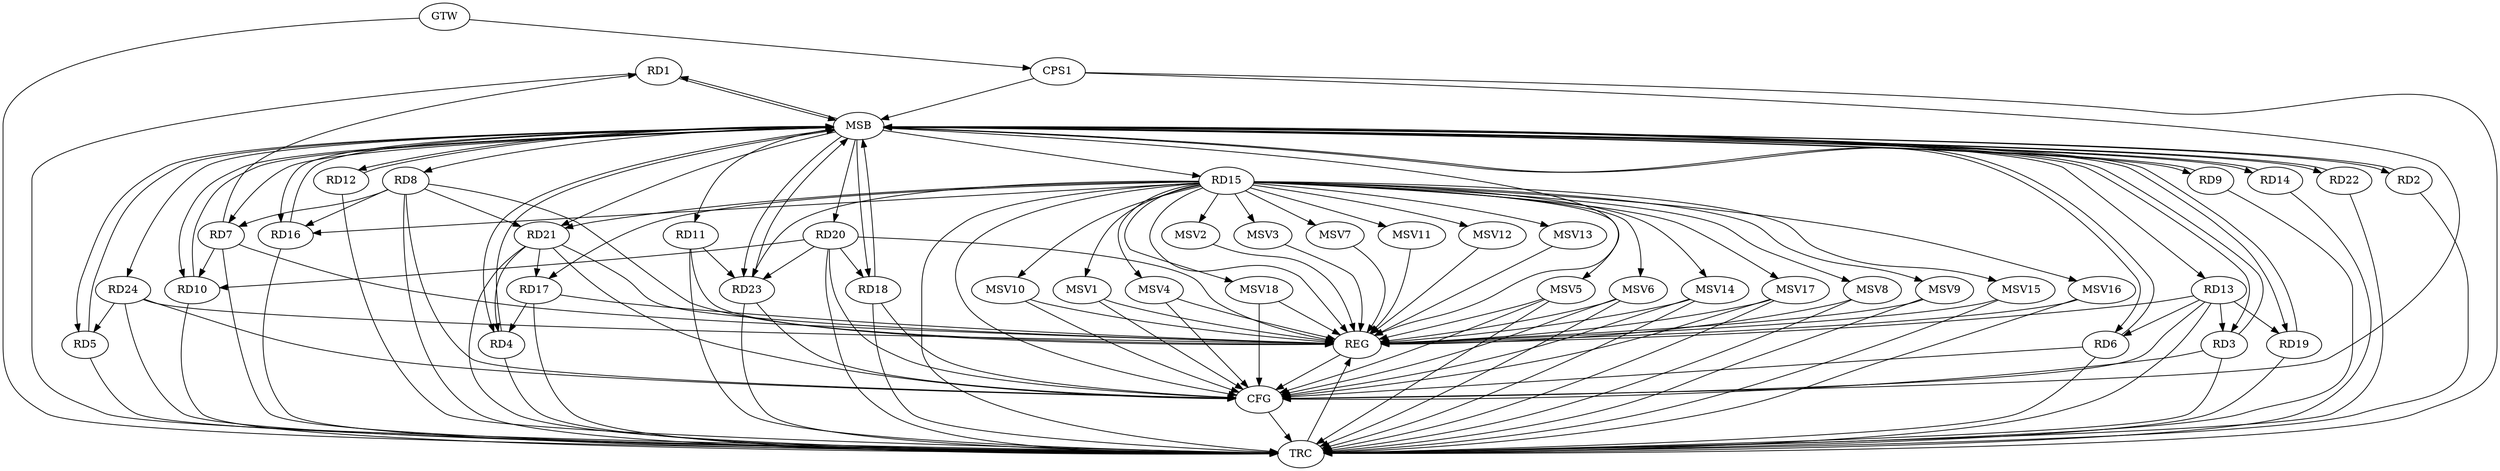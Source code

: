 strict digraph G {
  RD1 [ label="RD1" ];
  RD2 [ label="RD2" ];
  RD3 [ label="RD3" ];
  RD4 [ label="RD4" ];
  RD5 [ label="RD5" ];
  RD6 [ label="RD6" ];
  RD7 [ label="RD7" ];
  RD8 [ label="RD8" ];
  RD9 [ label="RD9" ];
  RD10 [ label="RD10" ];
  RD11 [ label="RD11" ];
  RD12 [ label="RD12" ];
  RD13 [ label="RD13" ];
  RD14 [ label="RD14" ];
  RD15 [ label="RD15" ];
  RD16 [ label="RD16" ];
  RD17 [ label="RD17" ];
  RD18 [ label="RD18" ];
  RD19 [ label="RD19" ];
  RD20 [ label="RD20" ];
  RD21 [ label="RD21" ];
  RD22 [ label="RD22" ];
  RD23 [ label="RD23" ];
  RD24 [ label="RD24" ];
  CPS1 [ label="CPS1" ];
  GTW [ label="GTW" ];
  REG [ label="REG" ];
  MSB [ label="MSB" ];
  CFG [ label="CFG" ];
  TRC [ label="TRC" ];
  MSV1 [ label="MSV1" ];
  MSV2 [ label="MSV2" ];
  MSV3 [ label="MSV3" ];
  MSV4 [ label="MSV4" ];
  MSV5 [ label="MSV5" ];
  MSV6 [ label="MSV6" ];
  MSV7 [ label="MSV7" ];
  MSV8 [ label="MSV8" ];
  MSV9 [ label="MSV9" ];
  MSV10 [ label="MSV10" ];
  MSV11 [ label="MSV11" ];
  MSV12 [ label="MSV12" ];
  MSV13 [ label="MSV13" ];
  MSV14 [ label="MSV14" ];
  MSV15 [ label="MSV15" ];
  MSV16 [ label="MSV16" ];
  MSV17 [ label="MSV17" ];
  MSV18 [ label="MSV18" ];
  RD7 -> RD1;
  RD13 -> RD3;
  RD17 -> RD4;
  RD21 -> RD4;
  RD24 -> RD5;
  RD13 -> RD6;
  RD8 -> RD7;
  RD7 -> RD10;
  RD8 -> RD16;
  RD8 -> RD21;
  RD20 -> RD10;
  RD11 -> RD23;
  RD13 -> RD19;
  RD15 -> RD16;
  RD15 -> RD17;
  RD15 -> RD21;
  RD15 -> RD23;
  RD21 -> RD17;
  RD20 -> RD18;
  RD20 -> RD23;
  GTW -> CPS1;
  RD7 -> REG;
  RD8 -> REG;
  RD11 -> REG;
  RD13 -> REG;
  RD15 -> REG;
  RD17 -> REG;
  RD20 -> REG;
  RD21 -> REG;
  RD24 -> REG;
  RD1 -> MSB;
  MSB -> RD5;
  MSB -> RD14;
  MSB -> RD16;
  MSB -> REG;
  RD2 -> MSB;
  MSB -> RD24;
  RD3 -> MSB;
  MSB -> RD6;
  MSB -> RD7;
  MSB -> RD10;
  MSB -> RD13;
  MSB -> RD15;
  RD4 -> MSB;
  MSB -> RD11;
  MSB -> RD22;
  RD5 -> MSB;
  RD6 -> MSB;
  RD9 -> MSB;
  MSB -> RD8;
  MSB -> RD12;
  MSB -> RD20;
  RD10 -> MSB;
  MSB -> RD2;
  MSB -> RD4;
  RD12 -> MSB;
  MSB -> RD9;
  RD14 -> MSB;
  MSB -> RD21;
  RD16 -> MSB;
  MSB -> RD18;
  RD18 -> MSB;
  MSB -> RD1;
  RD19 -> MSB;
  RD22 -> MSB;
  MSB -> RD23;
  RD23 -> MSB;
  MSB -> RD19;
  CPS1 -> MSB;
  MSB -> RD3;
  RD20 -> CFG;
  RD15 -> CFG;
  RD21 -> CFG;
  RD23 -> CFG;
  RD8 -> CFG;
  RD3 -> CFG;
  RD6 -> CFG;
  RD18 -> CFG;
  RD13 -> CFG;
  CPS1 -> CFG;
  RD24 -> CFG;
  REG -> CFG;
  RD1 -> TRC;
  RD2 -> TRC;
  RD3 -> TRC;
  RD4 -> TRC;
  RD5 -> TRC;
  RD6 -> TRC;
  RD7 -> TRC;
  RD8 -> TRC;
  RD9 -> TRC;
  RD10 -> TRC;
  RD11 -> TRC;
  RD12 -> TRC;
  RD13 -> TRC;
  RD14 -> TRC;
  RD15 -> TRC;
  RD16 -> TRC;
  RD17 -> TRC;
  RD18 -> TRC;
  RD19 -> TRC;
  RD20 -> TRC;
  RD21 -> TRC;
  RD22 -> TRC;
  RD23 -> TRC;
  RD24 -> TRC;
  CPS1 -> TRC;
  GTW -> TRC;
  CFG -> TRC;
  TRC -> REG;
  RD15 -> MSV1;
  MSV1 -> REG;
  MSV1 -> CFG;
  RD15 -> MSV2;
  RD15 -> MSV3;
  RD15 -> MSV4;
  MSV2 -> REG;
  MSV3 -> REG;
  MSV4 -> REG;
  MSV4 -> CFG;
  RD15 -> MSV5;
  MSV5 -> REG;
  MSV5 -> TRC;
  MSV5 -> CFG;
  RD15 -> MSV6;
  MSV6 -> REG;
  MSV6 -> TRC;
  MSV6 -> CFG;
  RD15 -> MSV7;
  RD15 -> MSV8;
  MSV7 -> REG;
  MSV8 -> REG;
  MSV8 -> TRC;
  RD15 -> MSV9;
  MSV9 -> REG;
  MSV9 -> TRC;
  RD15 -> MSV10;
  MSV10 -> REG;
  MSV10 -> CFG;
  RD15 -> MSV11;
  RD15 -> MSV12;
  MSV11 -> REG;
  MSV12 -> REG;
  RD15 -> MSV13;
  MSV13 -> REG;
  RD15 -> MSV14;
  RD15 -> MSV15;
  MSV14 -> REG;
  MSV14 -> TRC;
  MSV14 -> CFG;
  MSV15 -> REG;
  MSV15 -> TRC;
  RD15 -> MSV16;
  RD15 -> MSV17;
  MSV16 -> REG;
  MSV16 -> TRC;
  MSV17 -> REG;
  MSV17 -> TRC;
  MSV17 -> CFG;
  RD15 -> MSV18;
  MSV18 -> REG;
  MSV18 -> CFG;
}

